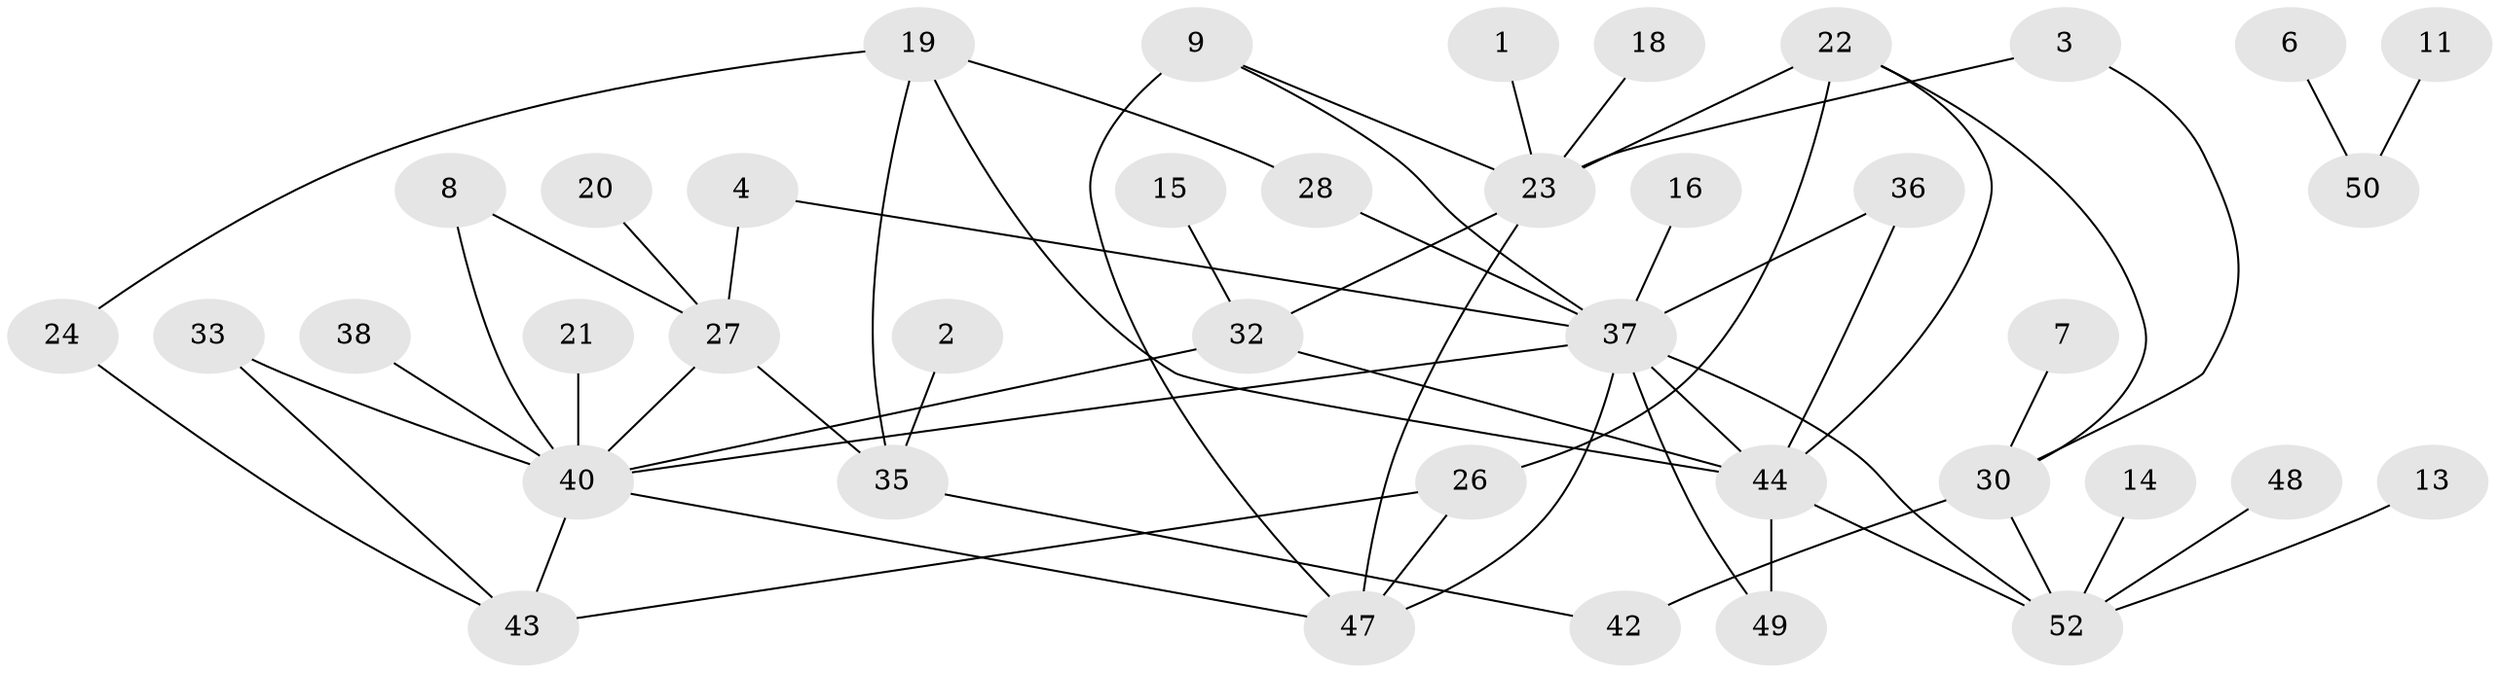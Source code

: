 // original degree distribution, {1: 0.33653846153846156, 2: 0.23076923076923078, 5: 0.057692307692307696, 3: 0.16346153846153846, 6: 0.009615384615384616, 0: 0.09615384615384616, 4: 0.07692307692307693, 8: 0.009615384615384616, 7: 0.019230769230769232}
// Generated by graph-tools (version 1.1) at 2025/49/03/09/25 03:49:06]
// undirected, 39 vertices, 57 edges
graph export_dot {
graph [start="1"]
  node [color=gray90,style=filled];
  1;
  2;
  3;
  4;
  6;
  7;
  8;
  9;
  11;
  13;
  14;
  15;
  16;
  18;
  19;
  20;
  21;
  22;
  23;
  24;
  26;
  27;
  28;
  30;
  32;
  33;
  35;
  36;
  37;
  38;
  40;
  42;
  43;
  44;
  47;
  48;
  49;
  50;
  52;
  1 -- 23 [weight=1.0];
  2 -- 35 [weight=1.0];
  3 -- 23 [weight=1.0];
  3 -- 30 [weight=1.0];
  4 -- 27 [weight=1.0];
  4 -- 37 [weight=1.0];
  6 -- 50 [weight=1.0];
  7 -- 30 [weight=1.0];
  8 -- 27 [weight=1.0];
  8 -- 40 [weight=1.0];
  9 -- 23 [weight=1.0];
  9 -- 37 [weight=1.0];
  9 -- 47 [weight=2.0];
  11 -- 50 [weight=1.0];
  13 -- 52 [weight=1.0];
  14 -- 52 [weight=1.0];
  15 -- 32 [weight=1.0];
  16 -- 37 [weight=1.0];
  18 -- 23 [weight=1.0];
  19 -- 24 [weight=1.0];
  19 -- 28 [weight=1.0];
  19 -- 35 [weight=1.0];
  19 -- 44 [weight=1.0];
  20 -- 27 [weight=1.0];
  21 -- 40 [weight=1.0];
  22 -- 23 [weight=1.0];
  22 -- 26 [weight=1.0];
  22 -- 30 [weight=1.0];
  22 -- 44 [weight=1.0];
  23 -- 32 [weight=1.0];
  23 -- 47 [weight=1.0];
  24 -- 43 [weight=1.0];
  26 -- 43 [weight=1.0];
  26 -- 47 [weight=2.0];
  27 -- 35 [weight=1.0];
  27 -- 40 [weight=1.0];
  28 -- 37 [weight=1.0];
  30 -- 42 [weight=2.0];
  30 -- 52 [weight=1.0];
  32 -- 40 [weight=1.0];
  32 -- 44 [weight=1.0];
  33 -- 40 [weight=1.0];
  33 -- 43 [weight=1.0];
  35 -- 42 [weight=1.0];
  36 -- 37 [weight=1.0];
  36 -- 44 [weight=1.0];
  37 -- 40 [weight=1.0];
  37 -- 44 [weight=1.0];
  37 -- 47 [weight=1.0];
  37 -- 49 [weight=1.0];
  37 -- 52 [weight=1.0];
  38 -- 40 [weight=1.0];
  40 -- 43 [weight=1.0];
  40 -- 47 [weight=1.0];
  44 -- 49 [weight=1.0];
  44 -- 52 [weight=1.0];
  48 -- 52 [weight=1.0];
}
